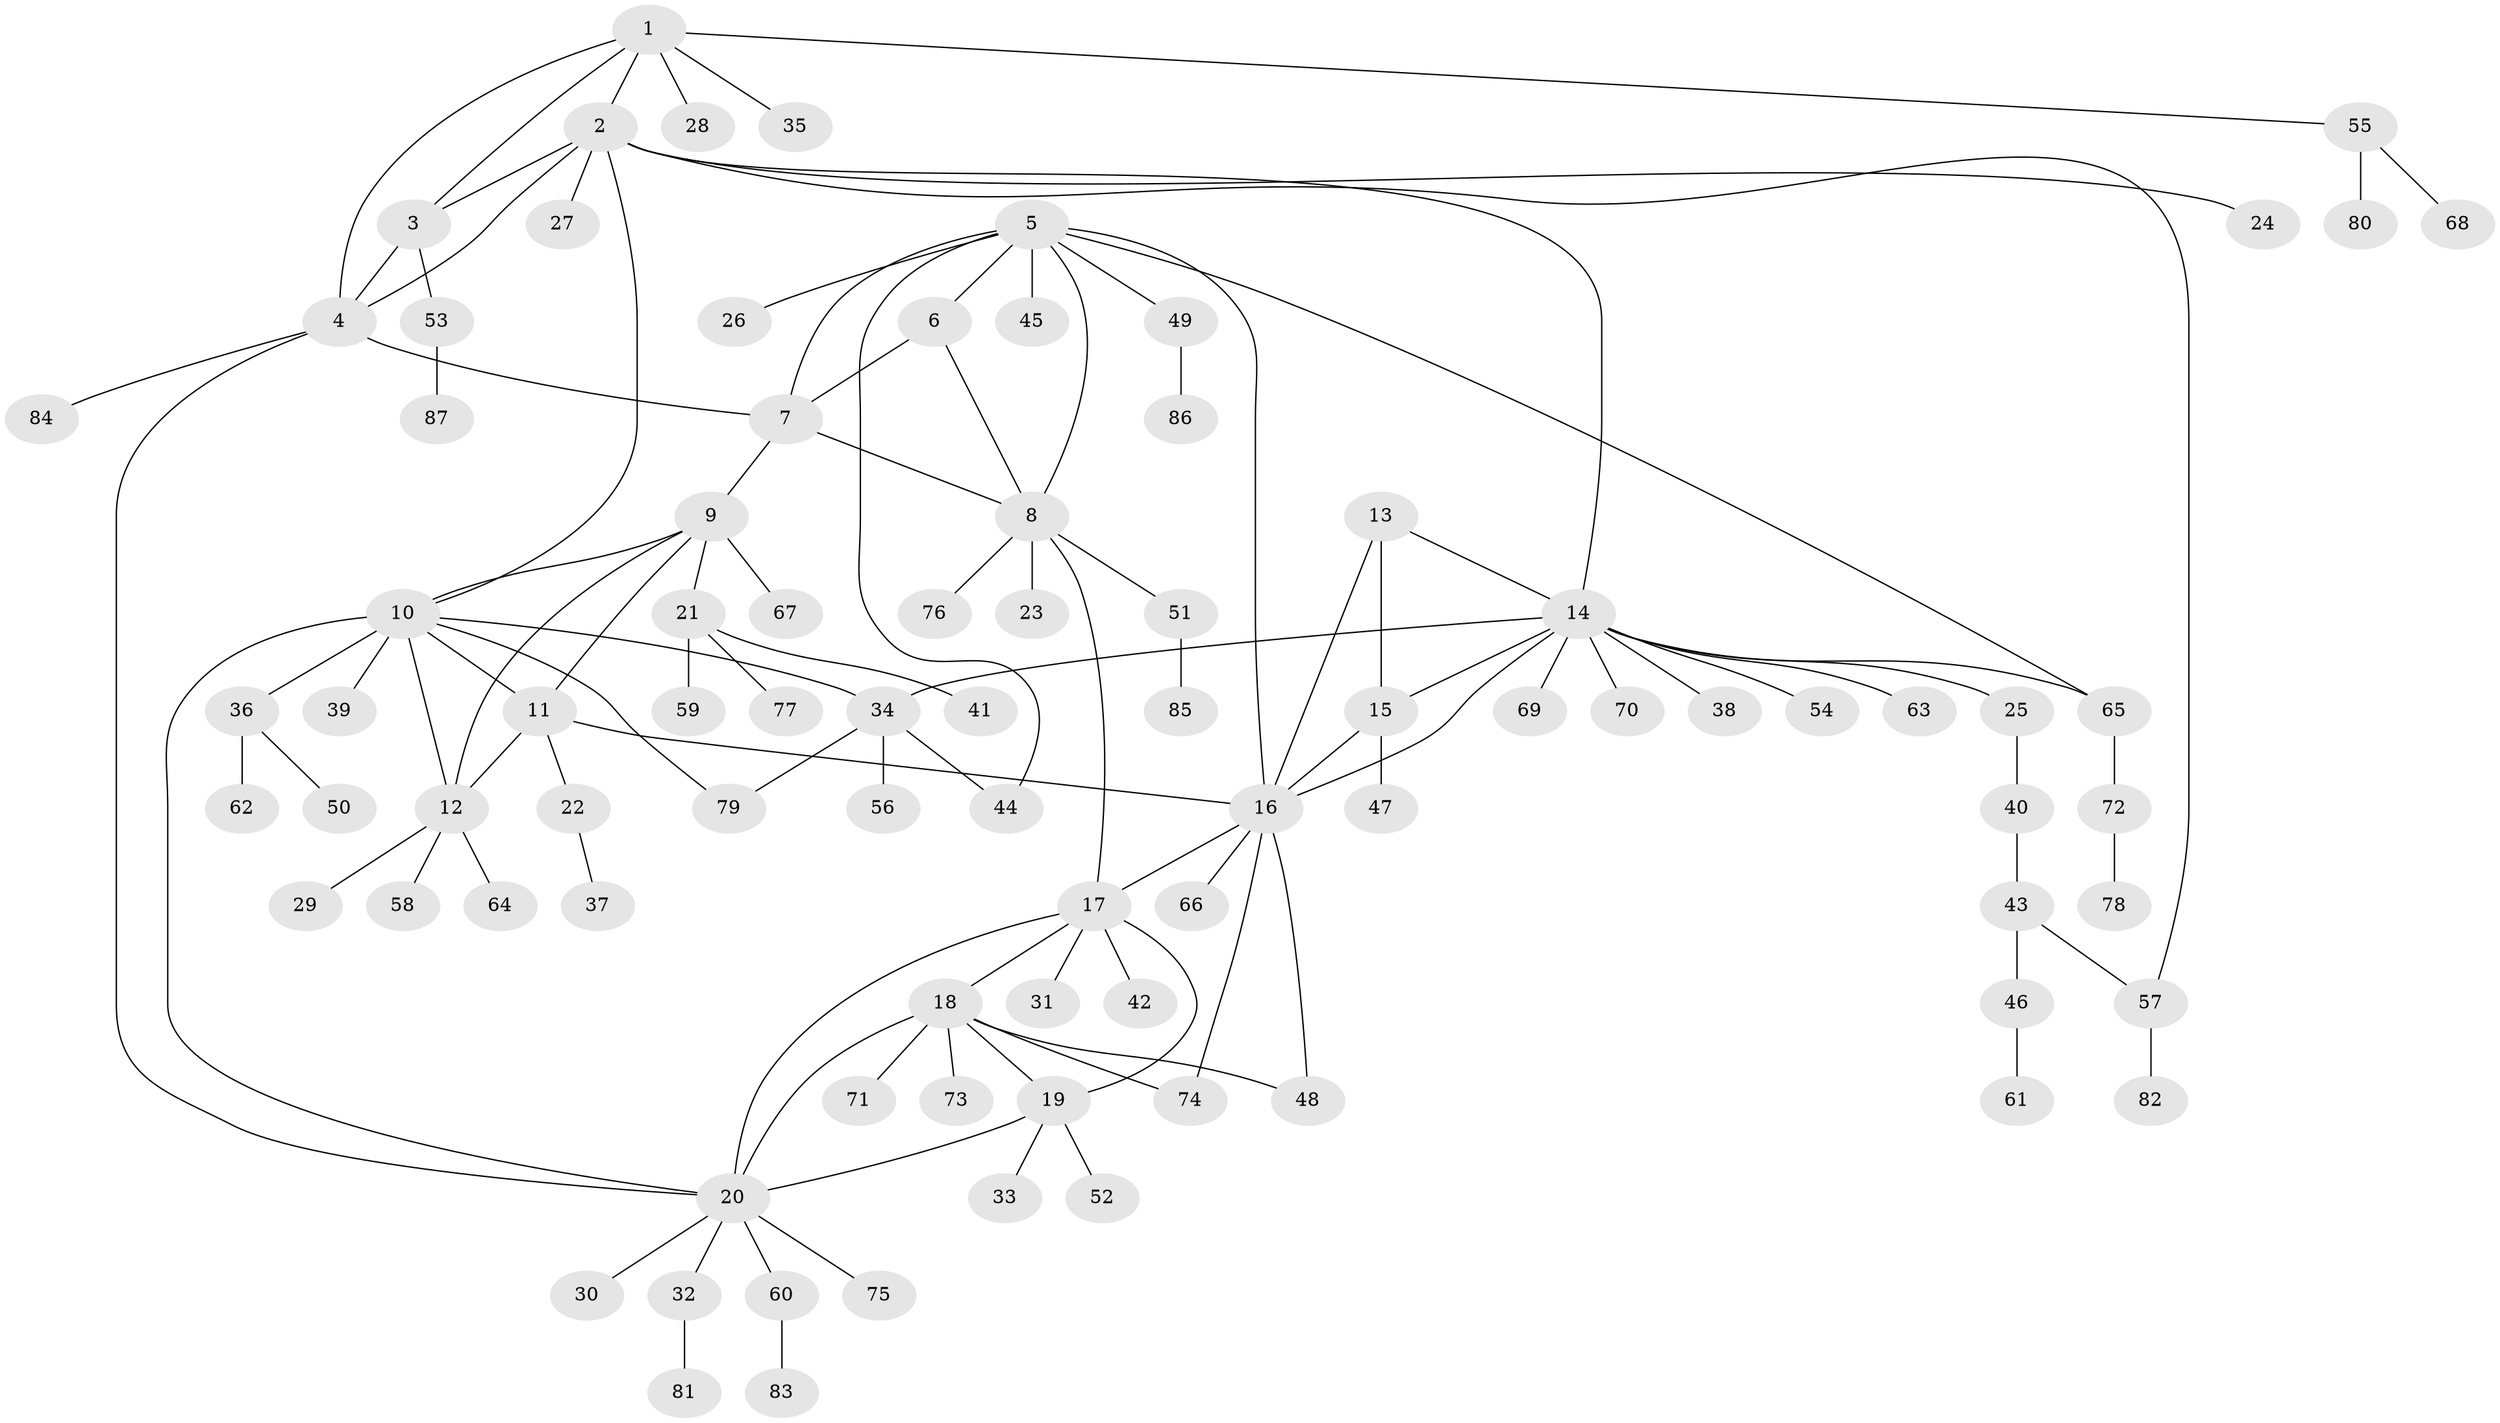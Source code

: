 // Generated by graph-tools (version 1.1) at 2025/37/03/09/25 02:37:35]
// undirected, 87 vertices, 114 edges
graph export_dot {
graph [start="1"]
  node [color=gray90,style=filled];
  1;
  2;
  3;
  4;
  5;
  6;
  7;
  8;
  9;
  10;
  11;
  12;
  13;
  14;
  15;
  16;
  17;
  18;
  19;
  20;
  21;
  22;
  23;
  24;
  25;
  26;
  27;
  28;
  29;
  30;
  31;
  32;
  33;
  34;
  35;
  36;
  37;
  38;
  39;
  40;
  41;
  42;
  43;
  44;
  45;
  46;
  47;
  48;
  49;
  50;
  51;
  52;
  53;
  54;
  55;
  56;
  57;
  58;
  59;
  60;
  61;
  62;
  63;
  64;
  65;
  66;
  67;
  68;
  69;
  70;
  71;
  72;
  73;
  74;
  75;
  76;
  77;
  78;
  79;
  80;
  81;
  82;
  83;
  84;
  85;
  86;
  87;
  1 -- 2;
  1 -- 3;
  1 -- 4;
  1 -- 28;
  1 -- 35;
  1 -- 55;
  2 -- 3;
  2 -- 4;
  2 -- 10;
  2 -- 14;
  2 -- 24;
  2 -- 27;
  2 -- 57;
  3 -- 4;
  3 -- 53;
  4 -- 7;
  4 -- 20;
  4 -- 84;
  5 -- 6;
  5 -- 7;
  5 -- 8;
  5 -- 16;
  5 -- 26;
  5 -- 44;
  5 -- 45;
  5 -- 49;
  5 -- 65;
  6 -- 7;
  6 -- 8;
  7 -- 8;
  7 -- 9;
  8 -- 17;
  8 -- 23;
  8 -- 51;
  8 -- 76;
  9 -- 10;
  9 -- 11;
  9 -- 12;
  9 -- 21;
  9 -- 67;
  10 -- 11;
  10 -- 12;
  10 -- 20;
  10 -- 34;
  10 -- 36;
  10 -- 39;
  10 -- 79;
  11 -- 12;
  11 -- 16;
  11 -- 22;
  12 -- 29;
  12 -- 58;
  12 -- 64;
  13 -- 14;
  13 -- 15;
  13 -- 16;
  14 -- 15;
  14 -- 16;
  14 -- 25;
  14 -- 34;
  14 -- 38;
  14 -- 54;
  14 -- 63;
  14 -- 65;
  14 -- 69;
  14 -- 70;
  15 -- 16;
  15 -- 47;
  16 -- 17;
  16 -- 48;
  16 -- 66;
  16 -- 74;
  17 -- 18;
  17 -- 19;
  17 -- 20;
  17 -- 31;
  17 -- 42;
  18 -- 19;
  18 -- 20;
  18 -- 48;
  18 -- 71;
  18 -- 73;
  18 -- 74;
  19 -- 20;
  19 -- 33;
  19 -- 52;
  20 -- 30;
  20 -- 32;
  20 -- 60;
  20 -- 75;
  21 -- 41;
  21 -- 59;
  21 -- 77;
  22 -- 37;
  25 -- 40;
  32 -- 81;
  34 -- 44;
  34 -- 56;
  34 -- 79;
  36 -- 50;
  36 -- 62;
  40 -- 43;
  43 -- 46;
  43 -- 57;
  46 -- 61;
  49 -- 86;
  51 -- 85;
  53 -- 87;
  55 -- 68;
  55 -- 80;
  57 -- 82;
  60 -- 83;
  65 -- 72;
  72 -- 78;
}

